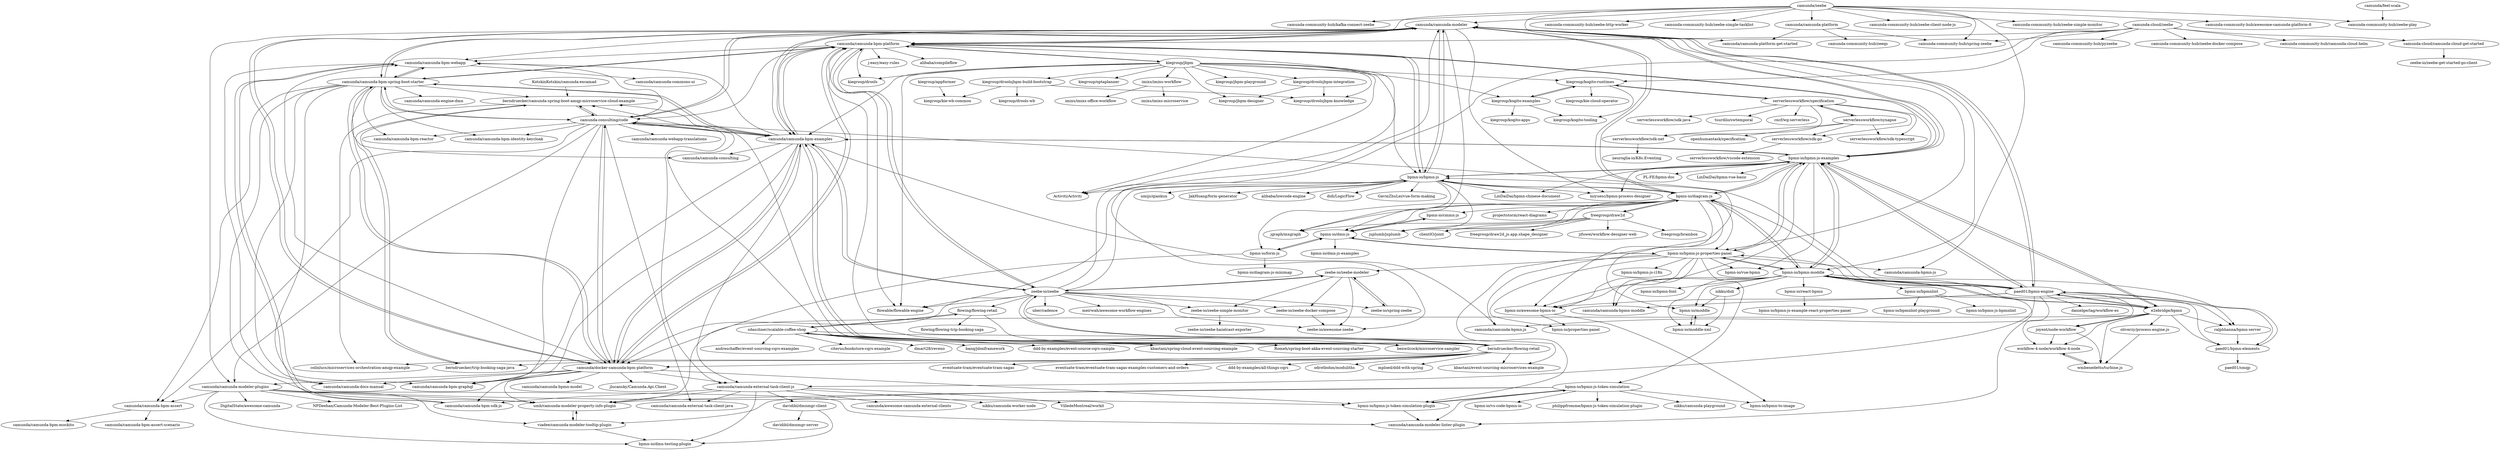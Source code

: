 digraph G {
"camunda/zeebe" -> "camunda-community-hub/spring-zeebe"
"camunda/zeebe" -> "camunda/camunda-platform"
"camunda/zeebe" -> "camunda-community-hub/zeebe-simple-monitor"
"camunda/zeebe" -> "camunda-community-hub/awesome-camunda-platform-8"
"camunda/zeebe" -> "camunda-community-hub/kafka-connect-zeebe"
"camunda/zeebe" -> "camunda/camunda-modeler"
"camunda/zeebe" -> "camunda-community-hub/zeebe-play"
"camunda/zeebe" -> "camunda/camunda-bpmn-js"
"camunda/zeebe" -> "camunda/camunda-bpm-platform"
"camunda/zeebe" -> "camunda-community-hub/zeebe-http-worker"
"camunda/zeebe" -> "camunda-community-hub/zeebe-simple-tasklist"
"camunda/zeebe" -> "camunda/camunda-platform-get-started"
"camunda/zeebe" -> "camunda-community-hub/zeebe-client-node-js"
"KotskinKotskin/camunda-excamad" -> "berndruecker/camunda-spring-boot-amqp-microservice-cloud-example"
"bpmn-io/bpmn-js" -> "bpmn-io/bpmn-js-examples"
"bpmn-io/bpmn-js" -> "flowable/flowable-engine" ["e"=1]
"bpmn-io/bpmn-js" -> "camunda/camunda-bpm-platform"
"bpmn-io/bpmn-js" -> "bpmn-io/diagram-js"
"bpmn-io/bpmn-js" -> "LinDaiDai/bpmn-chinese-document" ["e"=1]
"bpmn-io/bpmn-js" -> "Activiti/Activiti" ["e"=1]
"bpmn-io/bpmn-js" -> "camunda/camunda-modeler"
"bpmn-io/bpmn-js" -> "didi/LogicFlow" ["e"=1]
"bpmn-io/bpmn-js" -> "GavinZhuLei/vue-form-making" ["e"=1]
"bpmn-io/bpmn-js" -> "miyuesc/bpmn-process-designer" ["e"=1]
"bpmn-io/bpmn-js" -> "jsplumb/jsplumb" ["e"=1]
"bpmn-io/bpmn-js" -> "umijs/qiankun" ["e"=1]
"bpmn-io/bpmn-js" -> "jgraph/mxgraph" ["e"=1]
"bpmn-io/bpmn-js" -> "JakHuang/form-generator" ["e"=1]
"bpmn-io/bpmn-js" -> "alibaba/lowcode-engine" ["e"=1]
"zeebe-io/zeebe" -> "zeebe-io/zeebe-modeler"
"zeebe-io/zeebe" -> "camunda/camunda-bpm-platform"
"zeebe-io/zeebe" -> "berndruecker/flowing-retail"
"zeebe-io/zeebe" -> "zeebe-io/spring-zeebe"
"zeebe-io/zeebe" -> "uber/cadence" ["e"=1]
"zeebe-io/zeebe" -> "zeebe-io/zeebe-simple-monitor"
"zeebe-io/zeebe" -> "camunda/camunda-bpm-examples"
"zeebe-io/zeebe" -> "zeebe-io/zeebe-docker-compose"
"zeebe-io/zeebe" -> "meirwah/awesome-workflow-engines" ["e"=1]
"zeebe-io/zeebe" -> "zeebe-io/awesome-zeebe"
"zeebe-io/zeebe" -> "camunda/camunda-modeler"
"zeebe-io/zeebe" -> "bpmn-io/bpmn-js"
"zeebe-io/zeebe" -> "camunda/docker-camunda-bpm-platform"
"zeebe-io/zeebe" -> "flowing/flowing-retail"
"zeebe-io/zeebe" -> "flowable/flowable-engine" ["e"=1]
"bpmn-io/bpmn-js-examples" -> "bpmn-io/bpmn-js"
"bpmn-io/bpmn-js-examples" -> "LinDaiDai/bpmn-chinese-document" ["e"=1]
"bpmn-io/bpmn-js-examples" -> "bpmn-io/bpmn-moddle"
"bpmn-io/bpmn-js-examples" -> "camunda/camunda-modeler"
"bpmn-io/bpmn-js-examples" -> "bpmn-io/bpmn-js-properties-panel"
"bpmn-io/bpmn-js-examples" -> "bpmn-io/diagram-js"
"bpmn-io/bpmn-js-examples" -> "miyuesc/bpmn-process-designer" ["e"=1]
"bpmn-io/bpmn-js-examples" -> "bpmn-io/vue-bpmn" ["e"=1]
"bpmn-io/bpmn-js-examples" -> "camunda/camunda-bpm-examples"
"bpmn-io/bpmn-js-examples" -> "paed01/bpmn-engine"
"bpmn-io/bpmn-js-examples" -> "camunda/camunda-bpm-platform"
"bpmn-io/bpmn-js-examples" -> "PL-FE/bpmn-doc" ["e"=1]
"bpmn-io/bpmn-js-examples" -> "e2ebridge/bpmn"
"bpmn-io/bpmn-js-examples" -> "LinDaiDai/bpmn-vue-basic" ["e"=1]
"bpmn-io/bpmn-js-examples" -> "bpmn-io/awesome-bpmn-io"
"bpmn-io/bpmn-js-properties-panel" -> "camunda/camunda-bpmn-moddle"
"bpmn-io/bpmn-js-properties-panel" -> "bpmn-io/properties-panel"
"bpmn-io/bpmn-js-properties-panel" -> "bpmn-io/awesome-bpmn-io"
"bpmn-io/bpmn-js-properties-panel" -> "bpmn-io/bpmn-js-examples"
"bpmn-io/bpmn-js-properties-panel" -> "bpmn-io/bpmn-moddle"
"bpmn-io/bpmn-js-properties-panel" -> "bpmn-io/bpmn-js-i18n"
"bpmn-io/bpmn-js-properties-panel" -> "camunda/camunda-bpmn-js"
"bpmn-io/bpmn-js-properties-panel" -> "bpmn-io/dmn-js"
"bpmn-io/bpmn-js-properties-panel" -> "camunda/camunda-bpmn.js"
"bpmn-io/bpmn-js-properties-panel" -> "bpmn-io/vue-bpmn" ["e"=1]
"bpmn-io/bpmn-js-properties-panel" -> "zeebe-io/zeebe-modeler"
"bpmn-io/bpmn-js-properties-panel" -> "bpmn-io/bpmn-js-token-simulation"
"bpmn-io/bpmnlint" -> "bpmn-io/bpmnlint-playground"
"bpmn-io/bpmnlint" -> "bpmn-io/bpmn-js-bpmnlint"
"bpmn-io/bpmnlint" -> "camunda/camunda-modeler-linter-plugin"
"camunda/camunda-bpm-platform" -> "camunda/camunda-modeler"
"camunda/camunda-bpm-platform" -> "camunda/camunda-bpm-examples"
"camunda/camunda-bpm-platform" -> "flowable/flowable-engine" ["e"=1]
"camunda/camunda-bpm-platform" -> "bpmn-io/bpmn-js"
"camunda/camunda-bpm-platform" -> "camunda/camunda-bpm-spring-boot-starter"
"camunda/camunda-bpm-platform" -> "zeebe-io/zeebe"
"camunda/camunda-bpm-platform" -> "Activiti/Activiti" ["e"=1]
"camunda/camunda-bpm-platform" -> "kiegroup/jbpm"
"camunda/camunda-bpm-platform" -> "bpmn-io/bpmn-js-examples"
"camunda/camunda-bpm-platform" -> "camunda/docker-camunda-bpm-platform"
"camunda/camunda-bpm-platform" -> "kiegroup/drools" ["e"=1]
"camunda/camunda-bpm-platform" -> "j-easy/easy-rules" ["e"=1]
"camunda/camunda-bpm-platform" -> "camunda-consulting/code"
"camunda/camunda-bpm-platform" -> "alibaba/compileflow" ["e"=1]
"camunda/camunda-bpm-platform" -> "camunda/camunda-bpm-webapp"
"camunda/camunda-modeler" -> "camunda/camunda-bpm-platform"
"camunda/camunda-modeler" -> "camunda/camunda-bpm-examples"
"camunda/camunda-modeler" -> "bpmn-io/bpmn-js-examples"
"camunda/camunda-modeler" -> "camunda/camunda-bpm-spring-boot-starter"
"camunda/camunda-modeler" -> "bpmn-io/bpmn-js"
"camunda/camunda-modeler" -> "camunda/docker-camunda-bpm-platform"
"camunda/camunda-modeler" -> "camunda/camunda-modeler-plugins"
"camunda/camunda-modeler" -> "camunda-consulting/code"
"camunda/camunda-modeler" -> "bpmn-io/bpmn-js-properties-panel"
"camunda/camunda-modeler" -> "camunda/camunda-bpm-webapp"
"camunda/camunda-modeler" -> "bpmn-io/bpmn-moddle"
"camunda/camunda-modeler" -> "bpmn-io/dmn-js"
"camunda/camunda-modeler" -> "bpmn-io/diagram-js"
"camunda/camunda-modeler" -> "miyuesc/bpmn-process-designer" ["e"=1]
"camunda/camunda-modeler" -> "paed01/bpmn-engine"
"camunda/camunda-platform" -> "camunda/camunda-platform-get-started"
"camunda/camunda-platform" -> "camunda-community-hub/spring-zeebe"
"camunda/camunda-platform" -> "camunda-community-hub/zeeqs"
"paed01/bpmn-engine" -> "e2ebridge/bpmn"
"paed01/bpmn-engine" -> "paed01/bpmn-elements"
"paed01/bpmn-engine" -> "bpmn-io/bpmn-moddle"
"paed01/bpmn-engine" -> "ralphhanna/bpmn-server"
"paed01/bpmn-engine" -> "bpmn-io/bpmn-js-examples"
"paed01/bpmn-engine" -> "workflow-4-node/workflow-4-node"
"paed01/bpmn-engine" -> "camunda/camunda-modeler"
"paed01/bpmn-engine" -> "joyent/node-workflow"
"paed01/bpmn-engine" -> "camunda/camunda-external-task-client-js"
"paed01/bpmn-engine" -> "bpmn-io/bpmn-js"
"paed01/bpmn-engine" -> "bpmn-io/bpmn-js-properties-panel"
"paed01/bpmn-engine" -> "bpmn-io/awesome-bpmn-io"
"paed01/bpmn-engine" -> "danielgerlag/workflow-es"
"paed01/bpmn-engine" -> "camunda/camunda-bpmn-moddle"
"paed01/bpmn-engine" -> "bpmn-io/diagram-js"
"zeebe-io/zeebe-modeler" -> "zeebe-io/spring-zeebe"
"zeebe-io/zeebe-modeler" -> "zeebe-io/zeebe-simple-monitor"
"zeebe-io/zeebe-modeler" -> "zeebe-io/zeebe-docker-compose"
"zeebe-io/zeebe-modeler" -> "zeebe-io/zeebe"
"zeebe-io/zeebe-modeler" -> "zeebe-io/awesome-zeebe"
"serverlessworkflow/synapse" -> "serverlessworkflow/sdk-net"
"serverlessworkflow/synapse" -> "openhumantask/specification"
"serverlessworkflow/synapse" -> "serverlessworkflow/sdk-go"
"serverlessworkflow/synapse" -> "serverlessworkflow/specification"
"serverlessworkflow/synapse" -> "serverlessworkflow/sdk-typescript"
"camunda/camunda-external-task-client-js" -> "camunda/awesome-camunda-external-clients"
"camunda/camunda-external-task-client-js" -> "bpmn-io/dmn-testing-plugin"
"camunda/camunda-external-task-client-js" -> "nikku/camunda-worker-node"
"camunda/camunda-external-task-client-js" -> "VilledeMontreal/workit"
"camunda/camunda-external-task-client-js" -> "camunda/camunda-external-task-client-java"
"camunda/camunda-external-task-client-js" -> "camunda/camunda-bpm-sdk-js"
"camunda/camunda-external-task-client-js" -> "umb/camunda-modeler-property-info-plugin"
"camunda/camunda-external-task-client-js" -> "davidibl/dmnmgr-client"
"kiegroup/jbpm" -> "kiegroup/drools" ["e"=1]
"kiegroup/jbpm" -> "camunda/camunda-bpm-platform"
"kiegroup/jbpm" -> "kiegroup/droolsjbpm-build-bootstrap"
"kiegroup/jbpm" -> "kiegroup/droolsjbpm-integration"
"kiegroup/jbpm" -> "kiegroup/jbpm-designer"
"kiegroup/jbpm" -> "flowable/flowable-engine" ["e"=1]
"kiegroup/jbpm" -> "kiegroup/kogito-runtimes"
"kiegroup/jbpm" -> "kiegroup/optaplanner" ["e"=1]
"kiegroup/jbpm" -> "kiegroup/droolsjbpm-knowledge"
"kiegroup/jbpm" -> "Activiti/Activiti" ["e"=1]
"kiegroup/jbpm" -> "imixs/imixs-workflow"
"kiegroup/jbpm" -> "bpmn-io/bpmn-js"
"kiegroup/jbpm" -> "kiegroup/kogito-examples"
"kiegroup/jbpm" -> "kiegroup/jbpm-playground"
"kiegroup/jbpm" -> "camunda/camunda-bpm-examples"
"bpmn-io/diagram-js" -> "bpmn-io/bpmn-js"
"bpmn-io/diagram-js" -> "bpmn-io/bpmn-moddle"
"bpmn-io/diagram-js" -> "bpmn-io/bpmn-js-examples"
"bpmn-io/diagram-js" -> "clientIO/joint" ["e"=1]
"bpmn-io/diagram-js" -> "bpmn-io/dmn-js"
"bpmn-io/diagram-js" -> "freegroup/draw2d"
"bpmn-io/diagram-js" -> "camunda/camunda-modeler"
"bpmn-io/diagram-js" -> "bpmn-io/bpmn-js-properties-panel"
"bpmn-io/diagram-js" -> "jgraph/mxgraph" ["e"=1]
"bpmn-io/diagram-js" -> "bpmn-io/form-js"
"bpmn-io/diagram-js" -> "bpmn-io/cmmn-js"
"bpmn-io/diagram-js" -> "jsplumb/jsplumb" ["e"=1]
"bpmn-io/diagram-js" -> "bpmn-io/awesome-bpmn-io"
"bpmn-io/diagram-js" -> "projectstorm/react-diagrams" ["e"=1]
"bpmn-io/diagram-js" -> "bpmn-io/moddle"
"nikku/didi" -> "bpmn-io/moddle-xml"
"nikku/didi" -> "bpmn-io/moddle"
"bpmn-io/form-js" -> "bpmn-io/dmn-js"
"bpmn-io/form-js" -> "umb/camunda-modeler-property-info-plugin"
"bpmn-io/form-js" -> "bpmn-io/diagram-js-minimap"
"bpmn-io/awesome-bpmn-io" -> "bpmn-io/bpmn-to-image"
"bpmn-io/awesome-bpmn-io" -> "bpmn-io/properties-panel"
"imixs/imixs-workflow" -> "imixs/imixs-microservice"
"imixs/imixs-workflow" -> "imixs/imixs-office-workflow"
"freegroup/draw2d" -> "freegroup/brainbox"
"freegroup/draw2d" -> "bpmn-io/diagram-js"
"freegroup/draw2d" -> "freegroup/draw2d_js.app.shape_designer"
"freegroup/draw2d" -> "jifuwei/workflow-designer-web"
"freegroup/draw2d" -> "jgraph/mxgraph" ["e"=1]
"freegroup/draw2d" -> "clientIO/joint" ["e"=1]
"freegroup/draw2d" -> "jsplumb/jsplumb" ["e"=1]
"camunda/camunda-bpm-examples" -> "camunda-consulting/code"
"camunda/camunda-bpm-examples" -> "camunda/camunda-bpm-platform"
"camunda/camunda-bpm-examples" -> "camunda/camunda-bpm-spring-boot-starter"
"camunda/camunda-bpm-examples" -> "camunda/camunda-modeler"
"camunda/camunda-bpm-examples" -> "camunda/docker-camunda-bpm-platform"
"camunda/camunda-bpm-examples" -> "camunda/camunda-bpm-webapp"
"camunda/camunda-bpm-examples" -> "camunda/camunda-external-task-client-js"
"camunda/camunda-bpm-examples" -> "camunda/camunda-consulting"
"camunda/camunda-bpm-examples" -> "bpmn-io/bpmn-js-examples"
"camunda/camunda-bpm-examples" -> "camunda/camunda-bpmn.js"
"camunda/camunda-bpm-examples" -> "berndruecker/camunda-spring-boot-amqp-microservice-cloud-example"
"camunda/camunda-bpm-examples" -> "camunda/camunda-bpm-graphql"
"camunda/camunda-bpm-examples" -> "berndruecker/flowing-retail"
"camunda/camunda-bpm-examples" -> "zeebe-io/zeebe"
"camunda/camunda-bpm-examples" -> "camunda/camunda-docs-manual"
"camunda/camunda-modeler-plugins" -> "viadee/camunda-modeler-tooltip-plugin"
"camunda/camunda-modeler-plugins" -> "umb/camunda-modeler-property-info-plugin"
"camunda/camunda-modeler-plugins" -> "bpmn-io/dmn-testing-plugin"
"camunda/camunda-modeler-plugins" -> "bpmn-io/bpmn-js-token-simulation-plugin"
"camunda/camunda-modeler-plugins" -> "camunda/camunda-modeler-linter-plugin"
"camunda/camunda-modeler-plugins" -> "DigitalState/awesome-camunda"
"camunda/camunda-modeler-plugins" -> "camunda/camunda-bpm-assert"
"camunda/camunda-modeler-plugins" -> "NPDeehan/Camunda-Modeler-Best-Plugins-List"
"joyent/node-workflow" -> "wmbenedetto/turbine.js"
"joyent/node-workflow" -> "workflow-4-node/workflow-4-node"
"bpmn-io/react-bpmn" -> "bpmn-io/bpmn-js-example-react-properties-panel"
"bpmn-io/bpmn-moddle" -> "paed01/bpmn-engine"
"bpmn-io/bpmn-moddle" -> "bpmn-io/moddle"
"bpmn-io/bpmn-moddle" -> "bpmn-io/moddle-xml"
"bpmn-io/bpmn-moddle" -> "e2ebridge/bpmn"
"bpmn-io/bpmn-moddle" -> "bpmn-io/bpmn-js-examples"
"bpmn-io/bpmn-moddle" -> "bpmn-io/diagram-js"
"bpmn-io/bpmn-moddle" -> "camunda/camunda-bpmn-moddle"
"bpmn-io/bpmn-moddle" -> "bpmn-io/bpmn-js-properties-panel"
"bpmn-io/bpmn-moddle" -> "paed01/bpmn-elements"
"bpmn-io/bpmn-moddle" -> "bpmn-io/react-bpmn"
"bpmn-io/bpmn-moddle" -> "ralphhanna/bpmn-server"
"bpmn-io/bpmn-moddle" -> "bpmn-io/awesome-bpmn-io"
"bpmn-io/bpmn-moddle" -> "nikku/didi"
"bpmn-io/bpmn-moddle" -> "bpmn-io/bpmn-font"
"bpmn-io/bpmn-moddle" -> "bpmn-io/bpmnlint"
"e2ebridge/bpmn" -> "paed01/bpmn-engine"
"e2ebridge/bpmn" -> "workflow-4-node/workflow-4-node"
"e2ebridge/bpmn" -> "bpmn-io/bpmn-moddle"
"e2ebridge/bpmn" -> "oliverzy/process-engine.js"
"e2ebridge/bpmn" -> "wmbenedetto/turbine.js"
"e2ebridge/bpmn" -> "camunda/camunda-bpmn.js"
"e2ebridge/bpmn" -> "paed01/bpmn-elements"
"e2ebridge/bpmn" -> "ralphhanna/bpmn-server"
"e2ebridge/bpmn" -> "joyent/node-workflow"
"e2ebridge/bpmn" -> "bpmn-io/bpmn-js-examples"
"e2ebridge/bpmn" -> "camunda/docker-camunda-bpm-platform"
"kiegroup/kogito-examples" -> "kiegroup/kogito-runtimes"
"kiegroup/kogito-examples" -> "kiegroup/kogito-tooling"
"kiegroup/kogito-examples" -> "kiegroup/kogito-apps"
"kiegroup/droolsjbpm-integration" -> "kiegroup/droolsjbpm-knowledge"
"kiegroup/droolsjbpm-integration" -> "kiegroup/jbpm-designer"
"flowing/flowing-retail" -> "sdaschner/scalable-coffee-shop"
"flowing/flowing-retail" -> "flowing/flowing-trip-booking-saga"
"flowing/flowing-retail" -> "benwilcock/microservice-sampler" ["e"=1]
"sdaschner/scalable-coffee-shop" -> "flowing/flowing-retail"
"sdaschner/scalable-coffee-shop" -> "berndruecker/flowing-retail"
"sdaschner/scalable-coffee-shop" -> "kbastani/event-sourcing-microservices-example" ["e"=1]
"sdaschner/scalable-coffee-shop" -> "andreschaffer/event-sourcing-cqrs-examples" ["e"=1]
"sdaschner/scalable-coffee-shop" -> "citerus/bookstore-cqrs-example" ["e"=1]
"sdaschner/scalable-coffee-shop" -> "dmart28/reveno" ["e"=1]
"sdaschner/scalable-coffee-shop" -> "banq/jdonframework" ["e"=1]
"sdaschner/scalable-coffee-shop" -> "ddd-by-examples/event-source-cqrs-sample" ["e"=1]
"sdaschner/scalable-coffee-shop" -> "kbastani/spring-cloud-event-sourcing-example" ["e"=1]
"sdaschner/scalable-coffee-shop" -> "benwilcock/microservice-sampler" ["e"=1]
"sdaschner/scalable-coffee-shop" -> "Romeh/spring-boot-akka-event-sourcing-starter"
"camunda/camunda-bpm-sdk-js" -> "camunda/camunda-bpm-webapp"
"camunda/camunda-bpm-spring-boot-starter" -> "camunda/camunda-bpm-examples"
"camunda/camunda-bpm-spring-boot-starter" -> "camunda/camunda-bpm-webapp"
"camunda/camunda-bpm-spring-boot-starter" -> "camunda-consulting/code"
"camunda/camunda-bpm-spring-boot-starter" -> "camunda/camunda-engine-dmn"
"camunda/camunda-bpm-spring-boot-starter" -> "camunda/camunda-bpm-platform"
"camunda/camunda-bpm-spring-boot-starter" -> "camunda/camunda-modeler"
"camunda/camunda-bpm-spring-boot-starter" -> "camunda/camunda-bpm-reactor"
"camunda/camunda-bpm-spring-boot-starter" -> "camunda/docker-camunda-bpm-platform"
"camunda/camunda-bpm-spring-boot-starter" -> "camunda/camunda-docs-manual"
"camunda/camunda-bpm-spring-boot-starter" -> "camunda/camunda-bpm-graphql"
"camunda/camunda-bpm-spring-boot-starter" -> "camunda/camunda-consulting"
"camunda/camunda-bpm-spring-boot-starter" -> "berndruecker/camunda-spring-boot-amqp-microservice-cloud-example"
"camunda/camunda-bpm-spring-boot-starter" -> "umb/camunda-modeler-property-info-plugin"
"camunda/camunda-bpm-spring-boot-starter" -> "camunda/camunda-bpm-assert"
"camunda/camunda-bpm-spring-boot-starter" -> "camunda/camunda-bpm-identity-keycloak"
"camunda-cloud/zeebe" -> "camunda-cloud/camunda-cloud-get-started"
"camunda-cloud/zeebe" -> "camunda-community-hub/pyzeebe"
"camunda-cloud/zeebe" -> "camunda-community-hub/spring-zeebe"
"camunda-cloud/zeebe" -> "zeebe-io/awesome-zeebe"
"camunda-cloud/zeebe" -> "camunda-community-hub/zeebe-docker-compose"
"camunda-cloud/zeebe" -> "camunda-community-hub/camunda-cloud-helm"
"camunda-cloud/zeebe" -> "camunda/camunda-bpm-platform"
"camunda-cloud/zeebe" -> "kiegroup/kogito-runtimes"
"berndruecker/camunda-spring-boot-amqp-microservice-cloud-example" -> "camunda-consulting/code"
"berndruecker/camunda-spring-boot-amqp-microservice-cloud-example" -> "berndruecker/trip-booking-saga-java"
"berndruecker/camunda-spring-boot-amqp-microservice-cloud-example" -> "colinlucs/microservices-orchestration-amqp-example"
"serverlessworkflow/specification" -> "serverlessworkflow/synapse"
"serverlessworkflow/specification" -> "serverlessworkflow/sdk-go"
"serverlessworkflow/specification" -> "serverlessworkflow/sdk-java"
"serverlessworkflow/specification" -> "serverlessworkflow/sdk-net"
"serverlessworkflow/specification" -> "tsurdilo/swtemporal"
"serverlessworkflow/specification" -> "serverlessworkflow/sdk-typescript"
"serverlessworkflow/specification" -> "kiegroup/kogito-runtimes"
"serverlessworkflow/specification" -> "cncf/wg-serverless" ["e"=1]
"wmbenedetto/turbine.js" -> "workflow-4-node/workflow-4-node"
"paed01/bpmn-elements" -> "paed01/bpmn-engine"
"paed01/bpmn-elements" -> "paed01/smqp"
"zeebe-io/spring-zeebe" -> "zeebe-io/zeebe-modeler"
"kiegroup/kogito-runtimes" -> "kiegroup/kogito-examples"
"kiegroup/kogito-runtimes" -> "kiegroup/kogito-tooling"
"kiegroup/kogito-runtimes" -> "serverlessworkflow/specification"
"kiegroup/kogito-runtimes" -> "kiegroup/kie-cloud-operator"
"camunda-consulting/code" -> "camunda/camunda-bpm-examples"
"camunda-consulting/code" -> "berndruecker/camunda-spring-boot-amqp-microservice-cloud-example"
"camunda-consulting/code" -> "camunda/camunda-bpm-spring-boot-starter"
"camunda-consulting/code" -> "camunda/docker-camunda-bpm-platform"
"camunda-consulting/code" -> "camunda/camunda-modeler-plugins"
"camunda-consulting/code" -> "camunda/camunda-bpm-identity-keycloak"
"camunda-consulting/code" -> "bpmn-io/bpmn-js-token-simulation-plugin"
"camunda-consulting/code" -> "camunda/camunda-bpm-webapp"
"camunda-consulting/code" -> "camunda/camunda-webapp-translations"
"camunda-consulting/code" -> "camunda/camunda-bpm-reactor"
"camunda-consulting/code" -> "camunda/camunda-modeler"
"camunda-consulting/code" -> "camunda/camunda-external-task-client-java"
"camunda-consulting/code" -> "camunda/camunda-bpm-assert"
"camunda-consulting/code" -> "camunda/camunda-bpm-graphql"
"camunda-consulting/code" -> "camunda/camunda-external-task-client-js"
"berndruecker/flowing-retail" -> "sdaschner/scalable-coffee-shop"
"berndruecker/flowing-retail" -> "berndruecker/trip-booking-saga-java"
"berndruecker/flowing-retail" -> "zeebe-io/zeebe"
"berndruecker/flowing-retail" -> "berndruecker/camunda-spring-boot-amqp-microservice-cloud-example"
"berndruecker/flowing-retail" -> "camunda/camunda-bpm-examples"
"berndruecker/flowing-retail" -> "kbastani/event-sourcing-microservices-example" ["e"=1]
"berndruecker/flowing-retail" -> "mploed/ddd-with-spring" ["e"=1]
"berndruecker/flowing-retail" -> "camunda/camunda-bpm-platform"
"berndruecker/flowing-retail" -> "camunda-consulting/code"
"berndruecker/flowing-retail" -> "eventuate-tram/eventuate-tram-sagas" ["e"=1]
"berndruecker/flowing-retail" -> "colinlucs/microservices-orchestration-amqp-example"
"berndruecker/flowing-retail" -> "eventuate-tram/eventuate-tram-sagas-examples-customers-and-orders" ["e"=1]
"berndruecker/flowing-retail" -> "ddd-by-examples/all-things-cqrs" ["e"=1]
"berndruecker/flowing-retail" -> "odrotbohm/moduliths" ["e"=1]
"berndruecker/flowing-retail" -> "camunda/docker-camunda-bpm-platform"
"bpmn-io/bpmn-js-token-simulation" -> "bpmn-io/bpmn-js-token-simulation-plugin"
"bpmn-io/bpmn-js-token-simulation" -> "camunda/camunda-modeler-linter-plugin"
"bpmn-io/bpmn-js-token-simulation" -> "bpmn-io/bpmn-to-image"
"bpmn-io/bpmn-js-token-simulation" -> "bpmn-io/vs-code-bpmn-io"
"bpmn-io/bpmn-js-token-simulation" -> "umb/camunda-modeler-property-info-plugin"
"bpmn-io/bpmn-js-token-simulation" -> "philippfromme/bpmn-js-token-simulation-plugin"
"bpmn-io/bpmn-js-token-simulation" -> "nikku/camunda-playground"
"bpmn-io/bpmn-js-token-simulation" -> "viadee/camunda-modeler-tooltip-plugin"
"camunda/docker-camunda-bpm-platform" -> "camunda/camunda-bpm-examples"
"camunda/docker-camunda-bpm-platform" -> "camunda-consulting/code"
"camunda/docker-camunda-bpm-platform" -> "camunda/camunda-bpm-spring-boot-starter"
"camunda/docker-camunda-bpm-platform" -> "camunda/camunda-bpm-webapp"
"camunda/docker-camunda-bpm-platform" -> "camunda/camunda-modeler-plugins"
"camunda/docker-camunda-bpm-platform" -> "camunda/camunda-bpm-graphql"
"camunda/docker-camunda-bpm-platform" -> "camunda/camunda-modeler"
"camunda/docker-camunda-bpm-platform" -> "camunda/camunda-docs-manual"
"camunda/docker-camunda-bpm-platform" -> "camunda/camunda-external-task-client-js"
"camunda/docker-camunda-bpm-platform" -> "camunda/camunda-bpm-sdk-js"
"camunda/docker-camunda-bpm-platform" -> "camunda/camunda-bpm-platform"
"camunda/docker-camunda-bpm-platform" -> "umb/camunda-modeler-property-info-plugin"
"camunda/docker-camunda-bpm-platform" -> "camunda/camunda-bpmn-model"
"camunda/docker-camunda-bpm-platform" -> "jlucansky/Camunda.Api.Client" ["e"=1]
"camunda/docker-camunda-bpm-platform" -> "bpmn-io/bpmn-js-token-simulation-plugin"
"zeebe-io/zeebe-docker-compose" -> "zeebe-io/awesome-zeebe"
"berndruecker/trip-booking-saga-java" -> "berndruecker/camunda-spring-boot-amqp-microservice-cloud-example"
"bpmn-io/dmn-js" -> "bpmn-io/cmmn-js"
"bpmn-io/dmn-js" -> "bpmn-io/form-js"
"bpmn-io/dmn-js" -> "bpmn-io/dmn-js-examples"
"bpmn-io/dmn-js" -> "bpmn-io/bpmn-js-properties-panel"
"kiegroup/droolsjbpm-build-bootstrap" -> "kiegroup/droolsjbpm-knowledge"
"kiegroup/droolsjbpm-build-bootstrap" -> "kiegroup/kie-wb-common"
"kiegroup/droolsjbpm-build-bootstrap" -> "kiegroup/drools-wb"
"ralphhanna/bpmn-server" -> "paed01/bpmn-elements"
"serverlessworkflow/sdk-net" -> "neuroglia-io/K8s.Eventing"
"zeebe-io/zeebe-simple-monitor" -> "zeebe-io/zeebe-hazelcast-exporter"
"oliverzy/process-engine.js" -> "wmbenedetto/turbine.js"
"bpmn-io/cmmn-js" -> "bpmn-io/dmn-js"
"umb/camunda-modeler-property-info-plugin" -> "viadee/camunda-modeler-tooltip-plugin"
"workflow-4-node/workflow-4-node" -> "wmbenedetto/turbine.js"
"camunda/camunda-bpm-assert" -> "camunda/camunda-bpm-assert-scenario"
"camunda/camunda-bpm-assert" -> "camunda/camunda-bpm-mockito"
"camunda-cloud/camunda-cloud-get-started" -> "zeebe-io/zeebe-get-started-go-client"
"camunda/camunda-bpm-webapp" -> "camunda/camunda-bpm-sdk-js"
"camunda/camunda-bpm-webapp" -> "camunda/camunda-commons-ui"
"camunda/camunda-bpm-webapp" -> "camunda/camunda-bpm-spring-boot-starter"
"camunda/camunda-bpm-webapp" -> "camunda/camunda-docs-manual"
"bpmn-io/bpmn-js-token-simulation-plugin" -> "camunda/camunda-modeler-linter-plugin"
"bpmn-io/bpmn-js-token-simulation-plugin" -> "bpmn-io/bpmn-js-token-simulation"
"bpmn-io/moddle" -> "bpmn-io/moddle-xml"
"bpmn-io/moddle-xml" -> "bpmn-io/moddle"
"viadee/camunda-modeler-tooltip-plugin" -> "umb/camunda-modeler-property-info-plugin"
"viadee/camunda-modeler-tooltip-plugin" -> "bpmn-io/dmn-testing-plugin"
"serverlessworkflow/sdk-go" -> "serverlessworkflow/vscode-extension"
"kiegroup/appformer" -> "kiegroup/kie-wb-common"
"camunda/feel-scala" -> "camunda-community-hub/zeebe-play"
"davidibl/dmnmgr-client" -> "davidibl/dmnmgr-server"
"davidibl/dmnmgr-client" -> "bpmn-io/dmn-testing-plugin"
"camunda/zeebe" ["l"="11.34,-11.681"]
"camunda-community-hub/spring-zeebe" ["l"="11.38,-11.696"]
"camunda/camunda-platform" ["l"="11.402,-11.691"]
"camunda-community-hub/zeebe-simple-monitor" ["l"="11.363,-11.649"]
"camunda-community-hub/awesome-camunda-platform-8" ["l"="11.364,-11.683"]
"camunda-community-hub/kafka-connect-zeebe" ["l"="11.345,-11.656"]
"camunda/camunda-modeler" ["l"="11.208,-11.695"]
"camunda-community-hub/zeebe-play" ["l"="11.402,-11.671"]
"camunda/camunda-bpmn-js" ["l"="11.272,-11.732"]
"camunda/camunda-bpm-platform" ["l"="11.256,-11.675"]
"camunda-community-hub/zeebe-http-worker" ["l"="11.356,-11.7"]
"camunda-community-hub/zeebe-simple-tasklist" ["l"="11.361,-11.667"]
"camunda/camunda-platform-get-started" ["l"="11.38,-11.679"]
"camunda-community-hub/zeebe-client-node-js" ["l"="11.379,-11.66"]
"KotskinKotskin/camunda-excamad" ["l"="11.25,-11.546"]
"berndruecker/camunda-spring-boot-amqp-microservice-cloud-example" ["l"="11.246,-11.61"]
"bpmn-io/bpmn-js" ["l"="11.233,-11.732"]
"bpmn-io/bpmn-js-examples" ["l"="11.183,-11.719"]
"flowable/flowable-engine" ["l"="9.845,21.434"]
"bpmn-io/diagram-js" ["l"="11.181,-11.771"]
"LinDaiDai/bpmn-chinese-document" ["l"="14.09,-7.696"]
"Activiti/Activiti" ["l"="9.888,21.537"]
"didi/LogicFlow" ["l"="14.1,-8.03"]
"GavinZhuLei/vue-form-making" ["l"="14.314,-7.996"]
"miyuesc/bpmn-process-designer" ["l"="14.118,-7.71"]
"jsplumb/jsplumb" ["l"="14.039,-8"]
"umijs/qiankun" ["l"="14.25,-8.31"]
"jgraph/mxgraph" ["l"="13.955,-7.991"]
"JakHuang/form-generator" ["l"="14.287,-8.035"]
"alibaba/lowcode-engine" ["l"="14.137,-8.067"]
"zeebe-io/zeebe" ["l"="11.278,-11.709"]
"zeebe-io/zeebe-modeler" ["l"="11.278,-11.751"]
"berndruecker/flowing-retail" ["l"="11.276,-11.652"]
"zeebe-io/spring-zeebe" ["l"="11.299,-11.756"]
"uber/cadence" ["l"="-13.452,1.017"]
"zeebe-io/zeebe-simple-monitor" ["l"="11.29,-11.775"]
"camunda/camunda-bpm-examples" ["l"="11.228,-11.662"]
"zeebe-io/zeebe-docker-compose" ["l"="11.303,-11.739"]
"meirwah/awesome-workflow-engines" ["l"="13.473,23.785"]
"zeebe-io/awesome-zeebe" ["l"="11.321,-11.733"]
"camunda/docker-camunda-bpm-platform" ["l"="11.202,-11.66"]
"flowing/flowing-retail" ["l"="11.337,-11.753"]
"bpmn-io/bpmn-moddle" ["l"="11.139,-11.756"]
"bpmn-io/bpmn-js-properties-panel" ["l"="11.185,-11.745"]
"bpmn-io/vue-bpmn" ["l"="14.105,-7.636"]
"paed01/bpmn-engine" ["l"="11.146,-11.726"]
"PL-FE/bpmn-doc" ["l"="14.082,-7.664"]
"e2ebridge/bpmn" ["l"="11.123,-11.717"]
"LinDaiDai/bpmn-vue-basic" ["l"="14.096,-7.655"]
"bpmn-io/awesome-bpmn-io" ["l"="11.159,-11.743"]
"camunda/camunda-bpmn-moddle" ["l"="11.151,-11.771"]
"bpmn-io/properties-panel" ["l"="11.162,-11.762"]
"bpmn-io/bpmn-js-i18n" ["l"="11.208,-11.8"]
"bpmn-io/dmn-js" ["l"="11.206,-11.779"]
"camunda/camunda-bpmn.js" ["l"="11.165,-11.695"]
"bpmn-io/bpmn-js-token-simulation" ["l"="11.121,-11.674"]
"bpmn-io/bpmnlint" ["l"="11.076,-11.751"]
"bpmn-io/bpmnlint-playground" ["l"="11.054,-11.772"]
"bpmn-io/bpmn-js-bpmnlint" ["l"="11.036,-11.763"]
"camunda/camunda-modeler-linter-plugin" ["l"="11.111,-11.687"]
"camunda/camunda-bpm-spring-boot-starter" ["l"="11.217,-11.641"]
"kiegroup/jbpm" ["l"="11.328,-11.619"]
"kiegroup/drools" ["l"="9.809,21.327"]
"j-easy/easy-rules" ["l"="9.722,21.225"]
"camunda-consulting/code" ["l"="11.201,-11.635"]
"alibaba/compileflow" ["l"="9.899,21.185"]
"camunda/camunda-bpm-webapp" ["l"="11.216,-11.627"]
"camunda/camunda-modeler-plugins" ["l"="11.151,-11.648"]
"camunda-community-hub/zeeqs" ["l"="11.432,-11.703"]
"paed01/bpmn-elements" ["l"="11.115,-11.741"]
"ralphhanna/bpmn-server" ["l"="11.113,-11.755"]
"workflow-4-node/workflow-4-node" ["l"="11.099,-11.709"]
"joyent/node-workflow" ["l"="11.086,-11.725"]
"camunda/camunda-external-task-client-js" ["l"="11.155,-11.631"]
"danielgerlag/workflow-es" ["l"="11.059,-11.736"]
"serverlessworkflow/synapse" ["l"="11.539,-11.631"]
"serverlessworkflow/sdk-net" ["l"="11.53,-11.65"]
"openhumantask/specification" ["l"="11.561,-11.64"]
"serverlessworkflow/sdk-go" ["l"="11.553,-11.614"]
"serverlessworkflow/specification" ["l"="11.507,-11.623"]
"serverlessworkflow/sdk-typescript" ["l"="11.531,-11.612"]
"camunda/awesome-camunda-external-clients" ["l"="11.134,-11.607"]
"bpmn-io/dmn-testing-plugin" ["l"="11.131,-11.631"]
"nikku/camunda-worker-node" ["l"="11.118,-11.595"]
"VilledeMontreal/workit" ["l"="11.134,-11.584"]
"camunda/camunda-external-task-client-java" ["l"="11.157,-11.603"]
"camunda/camunda-bpm-sdk-js" ["l"="11.186,-11.619"]
"umb/camunda-modeler-property-info-plugin" ["l"="11.166,-11.669"]
"davidibl/dmnmgr-client" ["l"="11.118,-11.612"]
"kiegroup/droolsjbpm-build-bootstrap" ["l"="11.379,-11.556"]
"kiegroup/droolsjbpm-integration" ["l"="11.347,-11.576"]
"kiegroup/jbpm-designer" ["l"="11.327,-11.584"]
"kiegroup/kogito-runtimes" ["l"="11.435,-11.633"]
"kiegroup/optaplanner" ["l"="19.127,23.379"]
"kiegroup/droolsjbpm-knowledge" ["l"="11.364,-11.584"]
"imixs/imixs-workflow" ["l"="11.333,-11.539"]
"kiegroup/kogito-examples" ["l"="11.411,-11.61"]
"kiegroup/jbpm-playground" ["l"="11.356,-11.608"]
"clientIO/joint" ["l"="13.912,-7.938"]
"freegroup/draw2d" ["l"="11.169,-11.849"]
"bpmn-io/form-js" ["l"="11.208,-11.759"]
"bpmn-io/cmmn-js" ["l"="11.19,-11.805"]
"projectstorm/react-diagrams" ["l"="32.548,-25.838"]
"bpmn-io/moddle" ["l"="11.142,-11.796"]
"nikku/didi" ["l"="11.122,-11.806"]
"bpmn-io/moddle-xml" ["l"="11.123,-11.789"]
"bpmn-io/diagram-js-minimap" ["l"="11.232,-11.793"]
"bpmn-io/bpmn-to-image" ["l"="11.134,-11.699"]
"imixs/imixs-microservice" ["l"="11.327,-11.51"]
"imixs/imixs-office-workflow" ["l"="11.345,-11.513"]
"freegroup/brainbox" ["l"="11.159,-11.894"]
"freegroup/draw2d_js.app.shape_designer" ["l"="11.15,-11.872"]
"jifuwei/workflow-designer-web" ["l"="11.181,-11.878"]
"camunda/camunda-consulting" ["l"="11.182,-11.645"]
"camunda/camunda-bpm-graphql" ["l"="11.236,-11.637"]
"camunda/camunda-docs-manual" ["l"="11.23,-11.623"]
"viadee/camunda-modeler-tooltip-plugin" ["l"="11.134,-11.654"]
"bpmn-io/bpmn-js-token-simulation-plugin" ["l"="11.149,-11.666"]
"DigitalState/awesome-camunda" ["l"="11.098,-11.623"]
"camunda/camunda-bpm-assert" ["l"="11.174,-11.597"]
"NPDeehan/Camunda-Modeler-Best-Plugins-List" ["l"="11.118,-11.639"]
"wmbenedetto/turbine.js" ["l"="11.079,-11.704"]
"bpmn-io/react-bpmn" ["l"="11.087,-11.814"]
"bpmn-io/bpmn-js-example-react-properties-panel" ["l"="11.064,-11.838"]
"bpmn-io/bpmn-font" ["l"="11.095,-11.788"]
"oliverzy/process-engine.js" ["l"="11.058,-11.7"]
"kiegroup/kogito-tooling" ["l"="11.442,-11.606"]
"kiegroup/kogito-apps" ["l"="11.428,-11.584"]
"sdaschner/scalable-coffee-shop" ["l"="11.327,-11.709"]
"flowing/flowing-trip-booking-saga" ["l"="11.357,-11.787"]
"benwilcock/microservice-sampler" ["l"="7.28,23.036"]
"kbastani/event-sourcing-microservices-example" ["l"="7.432,23.004"]
"andreschaffer/event-sourcing-cqrs-examples" ["l"="5.943,22.361"]
"citerus/bookstore-cqrs-example" ["l"="5.989,22.441"]
"dmart28/reveno" ["l"="6.059,22.43"]
"banq/jdonframework" ["l"="6.03,22.367"]
"ddd-by-examples/event-source-cqrs-sample" ["l"="5.932,22.326"]
"kbastani/spring-cloud-event-sourcing-example" ["l"="7.367,22.976"]
"Romeh/spring-boot-akka-event-sourcing-starter" ["l"="11.363,-11.741"]
"camunda/camunda-engine-dmn" ["l"="11.229,-11.581"]
"camunda/camunda-bpm-reactor" ["l"="11.216,-11.602"]
"camunda/camunda-bpm-identity-keycloak" ["l"="11.2,-11.602"]
"camunda-cloud/zeebe" ["l"="11.384,-11.719"]
"camunda-cloud/camunda-cloud-get-started" ["l"="11.415,-11.754"]
"camunda-community-hub/pyzeebe" ["l"="11.424,-11.732"]
"camunda-community-hub/zeebe-docker-compose" ["l"="11.408,-11.734"]
"camunda-community-hub/camunda-cloud-helm" ["l"="11.395,-11.745"]
"berndruecker/trip-booking-saga-java" ["l"="11.272,-11.594"]
"colinlucs/microservices-orchestration-amqp-example" ["l"="11.28,-11.615"]
"serverlessworkflow/sdk-java" ["l"="11.53,-11.591"]
"tsurdilo/swtemporal" ["l"="11.506,-11.59"]
"cncf/wg-serverless" ["l"="-11.055,-0.006"]
"paed01/smqp" ["l"="11.092,-11.76"]
"kiegroup/kie-cloud-operator" ["l"="11.463,-11.637"]
"camunda/camunda-webapp-translations" ["l"="11.19,-11.581"]
"mploed/ddd-with-spring" ["l"="5.892,22.33"]
"eventuate-tram/eventuate-tram-sagas" ["l"="7.195,22.955"]
"eventuate-tram/eventuate-tram-sagas-examples-customers-and-orders" ["l"="7.186,22.976"]
"ddd-by-examples/all-things-cqrs" ["l"="5.927,22.31"]
"odrotbohm/moduliths" ["l"="9.006,21.065"]
"bpmn-io/vs-code-bpmn-io" ["l"="11.07,-11.65"]
"philippfromme/bpmn-js-token-simulation-plugin" ["l"="11.083,-11.667"]
"nikku/camunda-playground" ["l"="11.098,-11.66"]
"camunda/camunda-bpmn-model" ["l"="11.169,-11.618"]
"jlucansky/Camunda.Api.Client" ["l"="25.273,16.042"]
"bpmn-io/dmn-js-examples" ["l"="11.221,-11.817"]
"kiegroup/kie-wb-common" ["l"="11.4,-11.511"]
"kiegroup/drools-wb" ["l"="11.404,-11.536"]
"neuroglia-io/K8s.Eventing" ["l"="11.546,-11.666"]
"zeebe-io/zeebe-hazelcast-exporter" ["l"="11.301,-11.802"]
"camunda/camunda-bpm-assert-scenario" ["l"="11.153,-11.557"]
"camunda/camunda-bpm-mockito" ["l"="11.17,-11.564"]
"zeebe-io/zeebe-get-started-go-client" ["l"="11.431,-11.772"]
"camunda/camunda-commons-ui" ["l"="11.21,-11.581"]
"serverlessworkflow/vscode-extension" ["l"="11.575,-11.608"]
"kiegroup/appformer" ["l"="11.418,-11.48"]
"camunda/feel-scala" ["l"="11.443,-11.678"]
"davidibl/dmnmgr-server" ["l"="11.094,-11.595"]
}